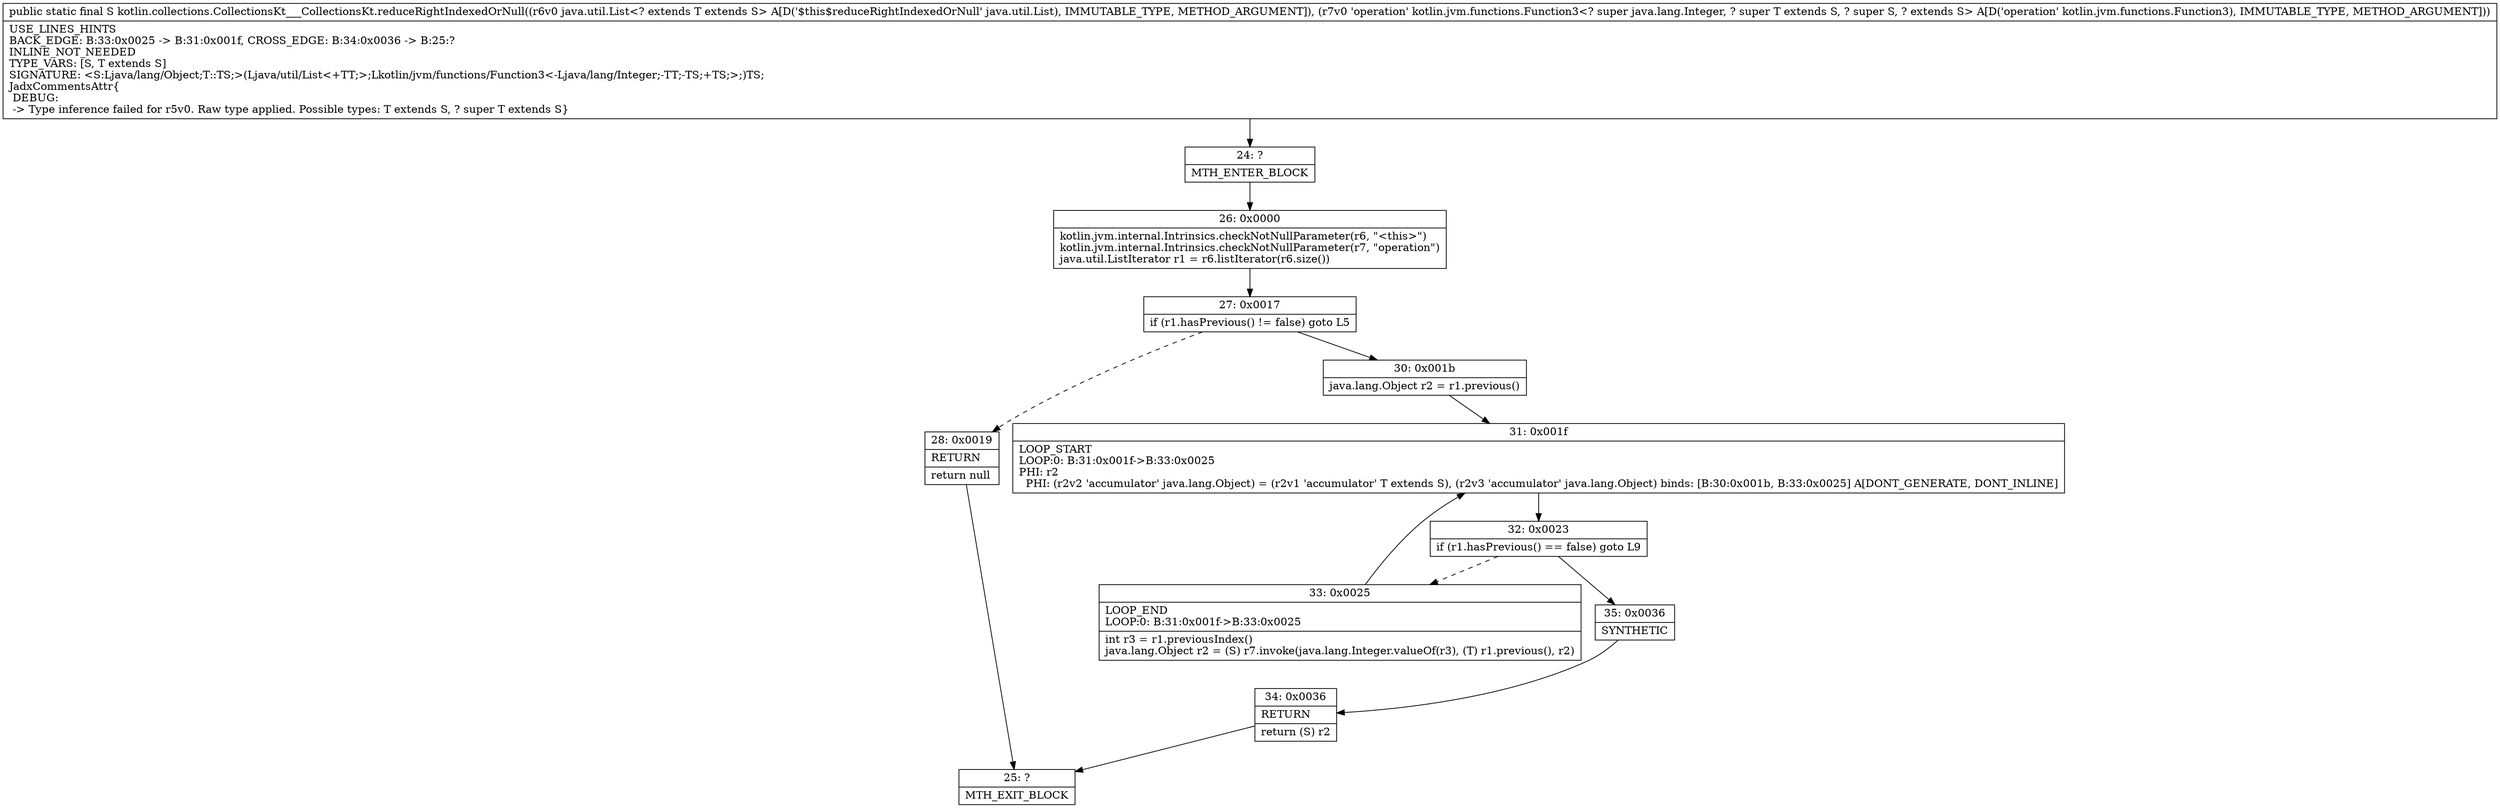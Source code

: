 digraph "CFG forkotlin.collections.CollectionsKt___CollectionsKt.reduceRightIndexedOrNull(Ljava\/util\/List;Lkotlin\/jvm\/functions\/Function3;)Ljava\/lang\/Object;" {
Node_24 [shape=record,label="{24\:\ ?|MTH_ENTER_BLOCK\l}"];
Node_26 [shape=record,label="{26\:\ 0x0000|kotlin.jvm.internal.Intrinsics.checkNotNullParameter(r6, \"\<this\>\")\lkotlin.jvm.internal.Intrinsics.checkNotNullParameter(r7, \"operation\")\ljava.util.ListIterator r1 = r6.listIterator(r6.size())\l}"];
Node_27 [shape=record,label="{27\:\ 0x0017|if (r1.hasPrevious() != false) goto L5\l}"];
Node_28 [shape=record,label="{28\:\ 0x0019|RETURN\l|return null\l}"];
Node_25 [shape=record,label="{25\:\ ?|MTH_EXIT_BLOCK\l}"];
Node_30 [shape=record,label="{30\:\ 0x001b|java.lang.Object r2 = r1.previous()\l}"];
Node_31 [shape=record,label="{31\:\ 0x001f|LOOP_START\lLOOP:0: B:31:0x001f\-\>B:33:0x0025\lPHI: r2 \l  PHI: (r2v2 'accumulator' java.lang.Object) = (r2v1 'accumulator' T extends S), (r2v3 'accumulator' java.lang.Object) binds: [B:30:0x001b, B:33:0x0025] A[DONT_GENERATE, DONT_INLINE]\l}"];
Node_32 [shape=record,label="{32\:\ 0x0023|if (r1.hasPrevious() == false) goto L9\l}"];
Node_33 [shape=record,label="{33\:\ 0x0025|LOOP_END\lLOOP:0: B:31:0x001f\-\>B:33:0x0025\l|int r3 = r1.previousIndex()\ljava.lang.Object r2 = (S) r7.invoke(java.lang.Integer.valueOf(r3), (T) r1.previous(), r2)\l}"];
Node_35 [shape=record,label="{35\:\ 0x0036|SYNTHETIC\l}"];
Node_34 [shape=record,label="{34\:\ 0x0036|RETURN\l|return (S) r2\l}"];
MethodNode[shape=record,label="{public static final S kotlin.collections.CollectionsKt___CollectionsKt.reduceRightIndexedOrNull((r6v0 java.util.List\<? extends T extends S\> A[D('$this$reduceRightIndexedOrNull' java.util.List), IMMUTABLE_TYPE, METHOD_ARGUMENT]), (r7v0 'operation' kotlin.jvm.functions.Function3\<? super java.lang.Integer, ? super T extends S, ? super S, ? extends S\> A[D('operation' kotlin.jvm.functions.Function3), IMMUTABLE_TYPE, METHOD_ARGUMENT]))  | USE_LINES_HINTS\lBACK_EDGE: B:33:0x0025 \-\> B:31:0x001f, CROSS_EDGE: B:34:0x0036 \-\> B:25:?\lINLINE_NOT_NEEDED\lTYPE_VARS: [S, T extends S]\lSIGNATURE: \<S:Ljava\/lang\/Object;T::TS;\>(Ljava\/util\/List\<+TT;\>;Lkotlin\/jvm\/functions\/Function3\<\-Ljava\/lang\/Integer;\-TT;\-TS;+TS;\>;)TS;\lJadxCommentsAttr\{\l DEBUG: \l \-\> Type inference failed for r5v0. Raw type applied. Possible types: T extends S, ? super T extends S\}\l}"];
MethodNode -> Node_24;Node_24 -> Node_26;
Node_26 -> Node_27;
Node_27 -> Node_28[style=dashed];
Node_27 -> Node_30;
Node_28 -> Node_25;
Node_30 -> Node_31;
Node_31 -> Node_32;
Node_32 -> Node_33[style=dashed];
Node_32 -> Node_35;
Node_33 -> Node_31;
Node_35 -> Node_34;
Node_34 -> Node_25;
}


